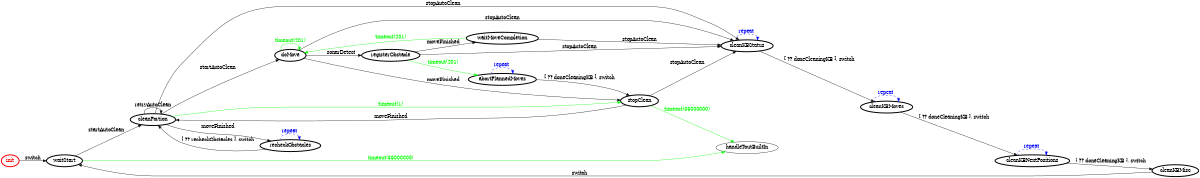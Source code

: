 /*
*
* A GraphViz DOT FSM description 
* Please use a GraphViz visualizer (like http://www.webgraphviz.com)
*  
*/

digraph finite_state_machine {
	rankdir=LR
	size="8,5"
	
	init [ color = red ][ fontcolor = red ][ penwidth = 3 ]
	cleanKBNextPositions [ color = black ][ fontcolor = black ][ penwidth = 3 ]
	cleanKBMisc [ color = black ][ fontcolor = black ][ penwidth = 3 ]
	waitStart [ color = black ][ fontcolor = black ][ penwidth = 3 ]
	cleanKBMoves [ color = black ][ fontcolor = black ][ penwidth = 3 ]
	doMove [ color = black ][ fontcolor = black ][ penwidth = 3 ]
	cleanKBStatus [ color = black ][ fontcolor = black ][ penwidth = 3 ]
	recheckObstacles [ color = black ][ fontcolor = black ][ penwidth = 3 ]
	stopClean [ color = black ][ fontcolor = black ][ penwidth = 3 ]
	waitMoveCompletion [ color = black ][ fontcolor = black ][ penwidth = 3 ]
	cleanPortion [ color = black ][ fontcolor = black ][ penwidth = 3 ]
	registerObstacle [ color = black ][ fontcolor = black ][ penwidth = 3 ]
	abortPlannedMoves [ color = black ][ fontcolor = black ][ penwidth = 3 ]
	
	cleanPortion -> doMove [ label = "startAutoClean" ][ color = black ][ fontcolor = black ]
	doMove -> doMove [ label = "timeout(201)" ][ color = green ][ fontcolor = green ]
	cleanKBNextPositions -> cleanKBMisc [ label = "[ ?? doneCleaningKB ], switch" ][ color = black ][ fontcolor = black ]
	doMove -> registerObstacle [ label = "sonarDetect" ][ color = black ][ fontcolor = black ]
	init -> waitStart [ label = "switch" ][ color = black ][ fontcolor = black ]
	waitMoveCompletion -> cleanKBStatus [ label = "stopAutoClean" ][ color = black ][ fontcolor = black ]
	abortPlannedMoves -> abortPlannedMoves [ label = "repeat "][ style = dashed ][ color = blue ][ fontcolor = blue ]
	recheckObstacles -> recheckObstacles [ label = "repeat "][ style = dashed ][ color = blue ][ fontcolor = blue ]
	recheckObstacles -> cleanPortion [ label = "[ ?? recheckObstacles ], switch" ][ color = black ][ fontcolor = black ]
	cleanKBNextPositions -> cleanKBNextPositions [ label = "repeat "][ style = dashed ][ color = blue ][ fontcolor = blue ]
	waitStart -> cleanPortion [ label = "startAutoClean" ][ color = black ][ fontcolor = black ]
	doMove -> cleanKBStatus [ label = "stopAutoClean" ][ color = black ][ fontcolor = black ]
	registerObstacle -> cleanKBStatus [ label = "stopAutoClean" ][ color = black ][ fontcolor = black ]
	abortPlannedMoves -> stopClean [ label = "[ ?? doneCleaningKB ], switch" ][ color = black ][ fontcolor = black ]
	waitStart -> handleToutBuiltIn [ label = "timeout(36000000)" ][ color = green ][ fontcolor = green ]
	cleanKBMoves -> cleanKBMoves [ label = "repeat "][ style = dashed ][ color = blue ][ fontcolor = blue ]
	cleanKBStatus -> cleanKBMoves [ label = "[ ?? doneCleaningKB ], switch" ][ color = black ][ fontcolor = black ]
	cleanPortion -> stopClean [ label = "timeout(1)" ][ color = green ][ fontcolor = green ]
	cleanKBMisc -> waitStart [ label = "switch" ][ color = black ][ fontcolor = black ]
	stopClean -> cleanPortion [ label = "moveFinished" ][ color = black ][ fontcolor = black ]
	registerObstacle -> waitMoveCompletion [ label = "moveFinished" ][ color = black ][ fontcolor = black ]
	cleanKBMoves -> cleanKBNextPositions [ label = "[ ?? doneCleaningKB ], switch" ][ color = black ][ fontcolor = black ]
	stopClean -> handleToutBuiltIn [ label = "timeout(36000000)" ][ color = green ][ fontcolor = green ]
	cleanPortion -> recheckObstacles [ label = "moveFinished" ][ color = black ][ fontcolor = black ]
	waitMoveCompletion -> doMove [ label = "timeout(201)" ][ color = green ][ fontcolor = green ]
	registerObstacle -> abortPlannedMoves [ label = "timeout(201)" ][ color = green ][ fontcolor = green ]
	cleanPortion -> cleanKBStatus [ label = "stopAutoClean" ][ color = black ][ fontcolor = black ]
	stopClean -> cleanKBStatus [ label = "stopAutoClean" ][ color = black ][ fontcolor = black ]
	cleanPortion -> cleanPortion [ label = "retryAutoClean" ][ color = black ][ fontcolor = black ]
	doMove -> stopClean [ label = "moveFinished" ][ color = black ][ fontcolor = black ]
	cleanKBStatus -> cleanKBStatus [ label = "repeat "][ style = dashed ][ color = blue ][ fontcolor = blue ]
}
